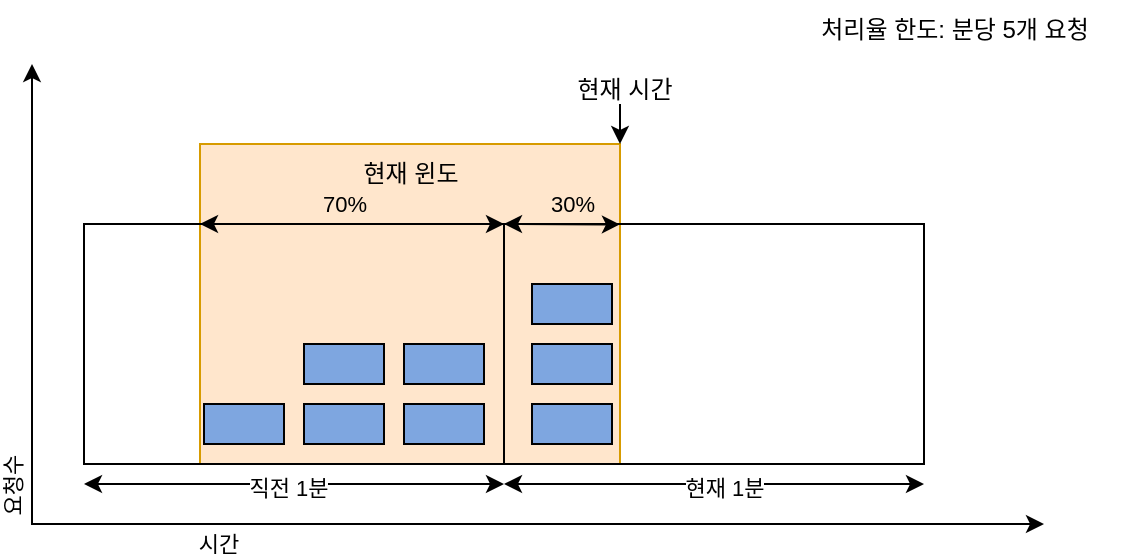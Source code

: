 <mxfile version="26.0.12">
  <diagram name="페이지-1" id="v-oKgz8hcS2QvyoksxpG">
    <mxGraphModel dx="819" dy="441" grid="1" gridSize="10" guides="1" tooltips="1" connect="1" arrows="1" fold="1" page="1" pageScale="1" pageWidth="827" pageHeight="1169" math="0" shadow="0">
      <root>
        <mxCell id="0" />
        <mxCell id="1" parent="0" />
        <mxCell id="3VPXe_xWvIq6c0ty66gn-39" value="" style="rounded=0;whiteSpace=wrap;html=1;fillColor=#ffe6cc;strokeColor=#d79b00;" vertex="1" parent="1">
          <mxGeometry x="298" y="120" width="210" height="160" as="geometry" />
        </mxCell>
        <mxCell id="3VPXe_xWvIq6c0ty66gn-38" value="" style="rounded=0;whiteSpace=wrap;html=1;fillColor=none;" vertex="1" parent="1">
          <mxGeometry x="450" y="160" width="210" height="120" as="geometry" />
        </mxCell>
        <mxCell id="3VPXe_xWvIq6c0ty66gn-31" value="" style="rounded=0;whiteSpace=wrap;html=1;fillColor=none;" vertex="1" parent="1">
          <mxGeometry x="240" y="160" width="210" height="120" as="geometry" />
        </mxCell>
        <mxCell id="3VPXe_xWvIq6c0ty66gn-1" value="" style="rounded=0;whiteSpace=wrap;html=1;fillColor=#7EA6E0;" vertex="1" parent="1">
          <mxGeometry x="300" y="250" width="40" height="20" as="geometry" />
        </mxCell>
        <mxCell id="3VPXe_xWvIq6c0ty66gn-4" value="" style="rounded=0;whiteSpace=wrap;html=1;fillColor=#7EA6E0;" vertex="1" parent="1">
          <mxGeometry x="350" y="250" width="40" height="20" as="geometry" />
        </mxCell>
        <mxCell id="3VPXe_xWvIq6c0ty66gn-5" value="" style="rounded=0;whiteSpace=wrap;html=1;fillColor=#7EA6E0;" vertex="1" parent="1">
          <mxGeometry x="350" y="220" width="40" height="20" as="geometry" />
        </mxCell>
        <mxCell id="3VPXe_xWvIq6c0ty66gn-10" value="" style="rounded=0;whiteSpace=wrap;html=1;fillColor=#7EA6E0;" vertex="1" parent="1">
          <mxGeometry x="400" y="250" width="40" height="20" as="geometry" />
        </mxCell>
        <mxCell id="3VPXe_xWvIq6c0ty66gn-11" value="" style="rounded=0;whiteSpace=wrap;html=1;fillColor=#7EA6E0;" vertex="1" parent="1">
          <mxGeometry x="400" y="220" width="40" height="20" as="geometry" />
        </mxCell>
        <mxCell id="3VPXe_xWvIq6c0ty66gn-14" value="" style="rounded=0;whiteSpace=wrap;html=1;fillColor=#7EA6E0;" vertex="1" parent="1">
          <mxGeometry x="464" y="250" width="40" height="20" as="geometry" />
        </mxCell>
        <mxCell id="3VPXe_xWvIq6c0ty66gn-15" value="" style="rounded=0;whiteSpace=wrap;html=1;fillColor=#7EA6E0;" vertex="1" parent="1">
          <mxGeometry x="464" y="220" width="40" height="20" as="geometry" />
        </mxCell>
        <mxCell id="3VPXe_xWvIq6c0ty66gn-26" value="" style="endArrow=classic;html=1;rounded=0;startArrow=classic;startFill=1;" edge="1" parent="1">
          <mxGeometry width="50" height="50" relative="1" as="geometry">
            <mxPoint x="720" y="310" as="sourcePoint" />
            <mxPoint x="214" y="80" as="targetPoint" />
            <Array as="points">
              <mxPoint x="214" y="310" />
            </Array>
          </mxGeometry>
        </mxCell>
        <mxCell id="3VPXe_xWvIq6c0ty66gn-27" value="요청수" style="edgeLabel;html=1;align=center;verticalAlign=middle;resizable=0;points=[];rotation=-90;" vertex="1" connectable="0" parent="3VPXe_xWvIq6c0ty66gn-26">
          <mxGeometry x="0.416" y="3" relative="1" as="geometry">
            <mxPoint x="-7" y="-4" as="offset" />
          </mxGeometry>
        </mxCell>
        <mxCell id="3VPXe_xWvIq6c0ty66gn-28" value="시간" style="edgeLabel;html=1;align=center;verticalAlign=middle;resizable=0;points=[];" vertex="1" connectable="0" parent="3VPXe_xWvIq6c0ty66gn-26">
          <mxGeometry x="0.124" y="1" relative="1" as="geometry">
            <mxPoint y="9" as="offset" />
          </mxGeometry>
        </mxCell>
        <mxCell id="3VPXe_xWvIq6c0ty66gn-29" value="" style="rounded=0;whiteSpace=wrap;html=1;fillColor=#7EA6E0;" vertex="1" parent="1">
          <mxGeometry x="464" y="190" width="40" height="20" as="geometry" />
        </mxCell>
        <mxCell id="3VPXe_xWvIq6c0ty66gn-33" value="" style="endArrow=classic;startArrow=classic;html=1;rounded=0;" edge="1" parent="1">
          <mxGeometry width="50" height="50" relative="1" as="geometry">
            <mxPoint x="240" y="290" as="sourcePoint" />
            <mxPoint x="450" y="290" as="targetPoint" />
          </mxGeometry>
        </mxCell>
        <mxCell id="3VPXe_xWvIq6c0ty66gn-35" value="직전 1분" style="edgeLabel;html=1;align=center;verticalAlign=middle;resizable=0;points=[];" vertex="1" connectable="0" parent="3VPXe_xWvIq6c0ty66gn-33">
          <mxGeometry x="-0.029" y="-2" relative="1" as="geometry">
            <mxPoint as="offset" />
          </mxGeometry>
        </mxCell>
        <mxCell id="3VPXe_xWvIq6c0ty66gn-34" value="" style="endArrow=classic;startArrow=classic;html=1;rounded=0;" edge="1" parent="1">
          <mxGeometry width="50" height="50" relative="1" as="geometry">
            <mxPoint x="450" y="290" as="sourcePoint" />
            <mxPoint x="660" y="290" as="targetPoint" />
          </mxGeometry>
        </mxCell>
        <mxCell id="3VPXe_xWvIq6c0ty66gn-36" value="현재 1분" style="edgeLabel;html=1;align=center;verticalAlign=middle;resizable=0;points=[];" vertex="1" connectable="0" parent="3VPXe_xWvIq6c0ty66gn-34">
          <mxGeometry x="0.071" y="-3" relative="1" as="geometry">
            <mxPoint x="-3" y="-1" as="offset" />
          </mxGeometry>
        </mxCell>
        <mxCell id="3VPXe_xWvIq6c0ty66gn-41" value="현재 윈도" style="text;html=1;align=center;verticalAlign=middle;resizable=0;points=[];autosize=1;strokeColor=none;fillColor=none;" vertex="1" parent="1">
          <mxGeometry x="368" y="120" width="70" height="30" as="geometry" />
        </mxCell>
        <mxCell id="3VPXe_xWvIq6c0ty66gn-42" value="" style="endArrow=classic;html=1;rounded=0;entryX=1;entryY=0;entryDx=0;entryDy=0;" edge="1" parent="1" target="3VPXe_xWvIq6c0ty66gn-39">
          <mxGeometry width="50" height="50" relative="1" as="geometry">
            <mxPoint x="508" y="100" as="sourcePoint" />
            <mxPoint x="440" y="370" as="targetPoint" />
          </mxGeometry>
        </mxCell>
        <mxCell id="3VPXe_xWvIq6c0ty66gn-43" value="현재 시간" style="text;html=1;align=center;verticalAlign=middle;resizable=0;points=[];autosize=1;strokeColor=none;fillColor=none;" vertex="1" parent="1">
          <mxGeometry x="475" y="78" width="70" height="30" as="geometry" />
        </mxCell>
        <mxCell id="3VPXe_xWvIq6c0ty66gn-47" value="" style="endArrow=classic;startArrow=classic;html=1;rounded=0;exitX=0;exitY=0.25;exitDx=0;exitDy=0;entryX=1;entryY=0;entryDx=0;entryDy=0;" edge="1" parent="1" source="3VPXe_xWvIq6c0ty66gn-39" target="3VPXe_xWvIq6c0ty66gn-31">
          <mxGeometry width="50" height="50" relative="1" as="geometry">
            <mxPoint x="420" y="290" as="sourcePoint" />
            <mxPoint x="470" y="240" as="targetPoint" />
          </mxGeometry>
        </mxCell>
        <mxCell id="3VPXe_xWvIq6c0ty66gn-48" value="70%" style="edgeLabel;html=1;align=center;verticalAlign=middle;resizable=0;points=[];labelBackgroundColor=none;" vertex="1" connectable="0" parent="3VPXe_xWvIq6c0ty66gn-47">
          <mxGeometry x="-0.005" relative="1" as="geometry">
            <mxPoint x="-4" y="-10" as="offset" />
          </mxGeometry>
        </mxCell>
        <mxCell id="3VPXe_xWvIq6c0ty66gn-49" value="" style="endArrow=classic;startArrow=classic;html=1;rounded=0;exitX=0;exitY=0;exitDx=0;exitDy=0;entryX=0.276;entryY=0.002;entryDx=0;entryDy=0;entryPerimeter=0;elbow=vertical;" edge="1" parent="1" source="3VPXe_xWvIq6c0ty66gn-38" target="3VPXe_xWvIq6c0ty66gn-38">
          <mxGeometry width="50" height="50" relative="1" as="geometry">
            <mxPoint x="420" y="250" as="sourcePoint" />
            <mxPoint x="470" y="200" as="targetPoint" />
          </mxGeometry>
        </mxCell>
        <mxCell id="3VPXe_xWvIq6c0ty66gn-50" value="30%" style="edgeLabel;html=1;align=center;verticalAlign=middle;resizable=0;points=[];labelBackgroundColor=none;" vertex="1" connectable="0" parent="3VPXe_xWvIq6c0ty66gn-49">
          <mxGeometry x="0.159" relative="1" as="geometry">
            <mxPoint y="-10" as="offset" />
          </mxGeometry>
        </mxCell>
        <mxCell id="3VPXe_xWvIq6c0ty66gn-51" value="처리율 한도: 분당 5개 요청" style="text;html=1;align=center;verticalAlign=middle;resizable=0;points=[];autosize=1;strokeColor=none;fillColor=none;" vertex="1" parent="1">
          <mxGeometry x="590" y="48" width="170" height="30" as="geometry" />
        </mxCell>
      </root>
    </mxGraphModel>
  </diagram>
</mxfile>
